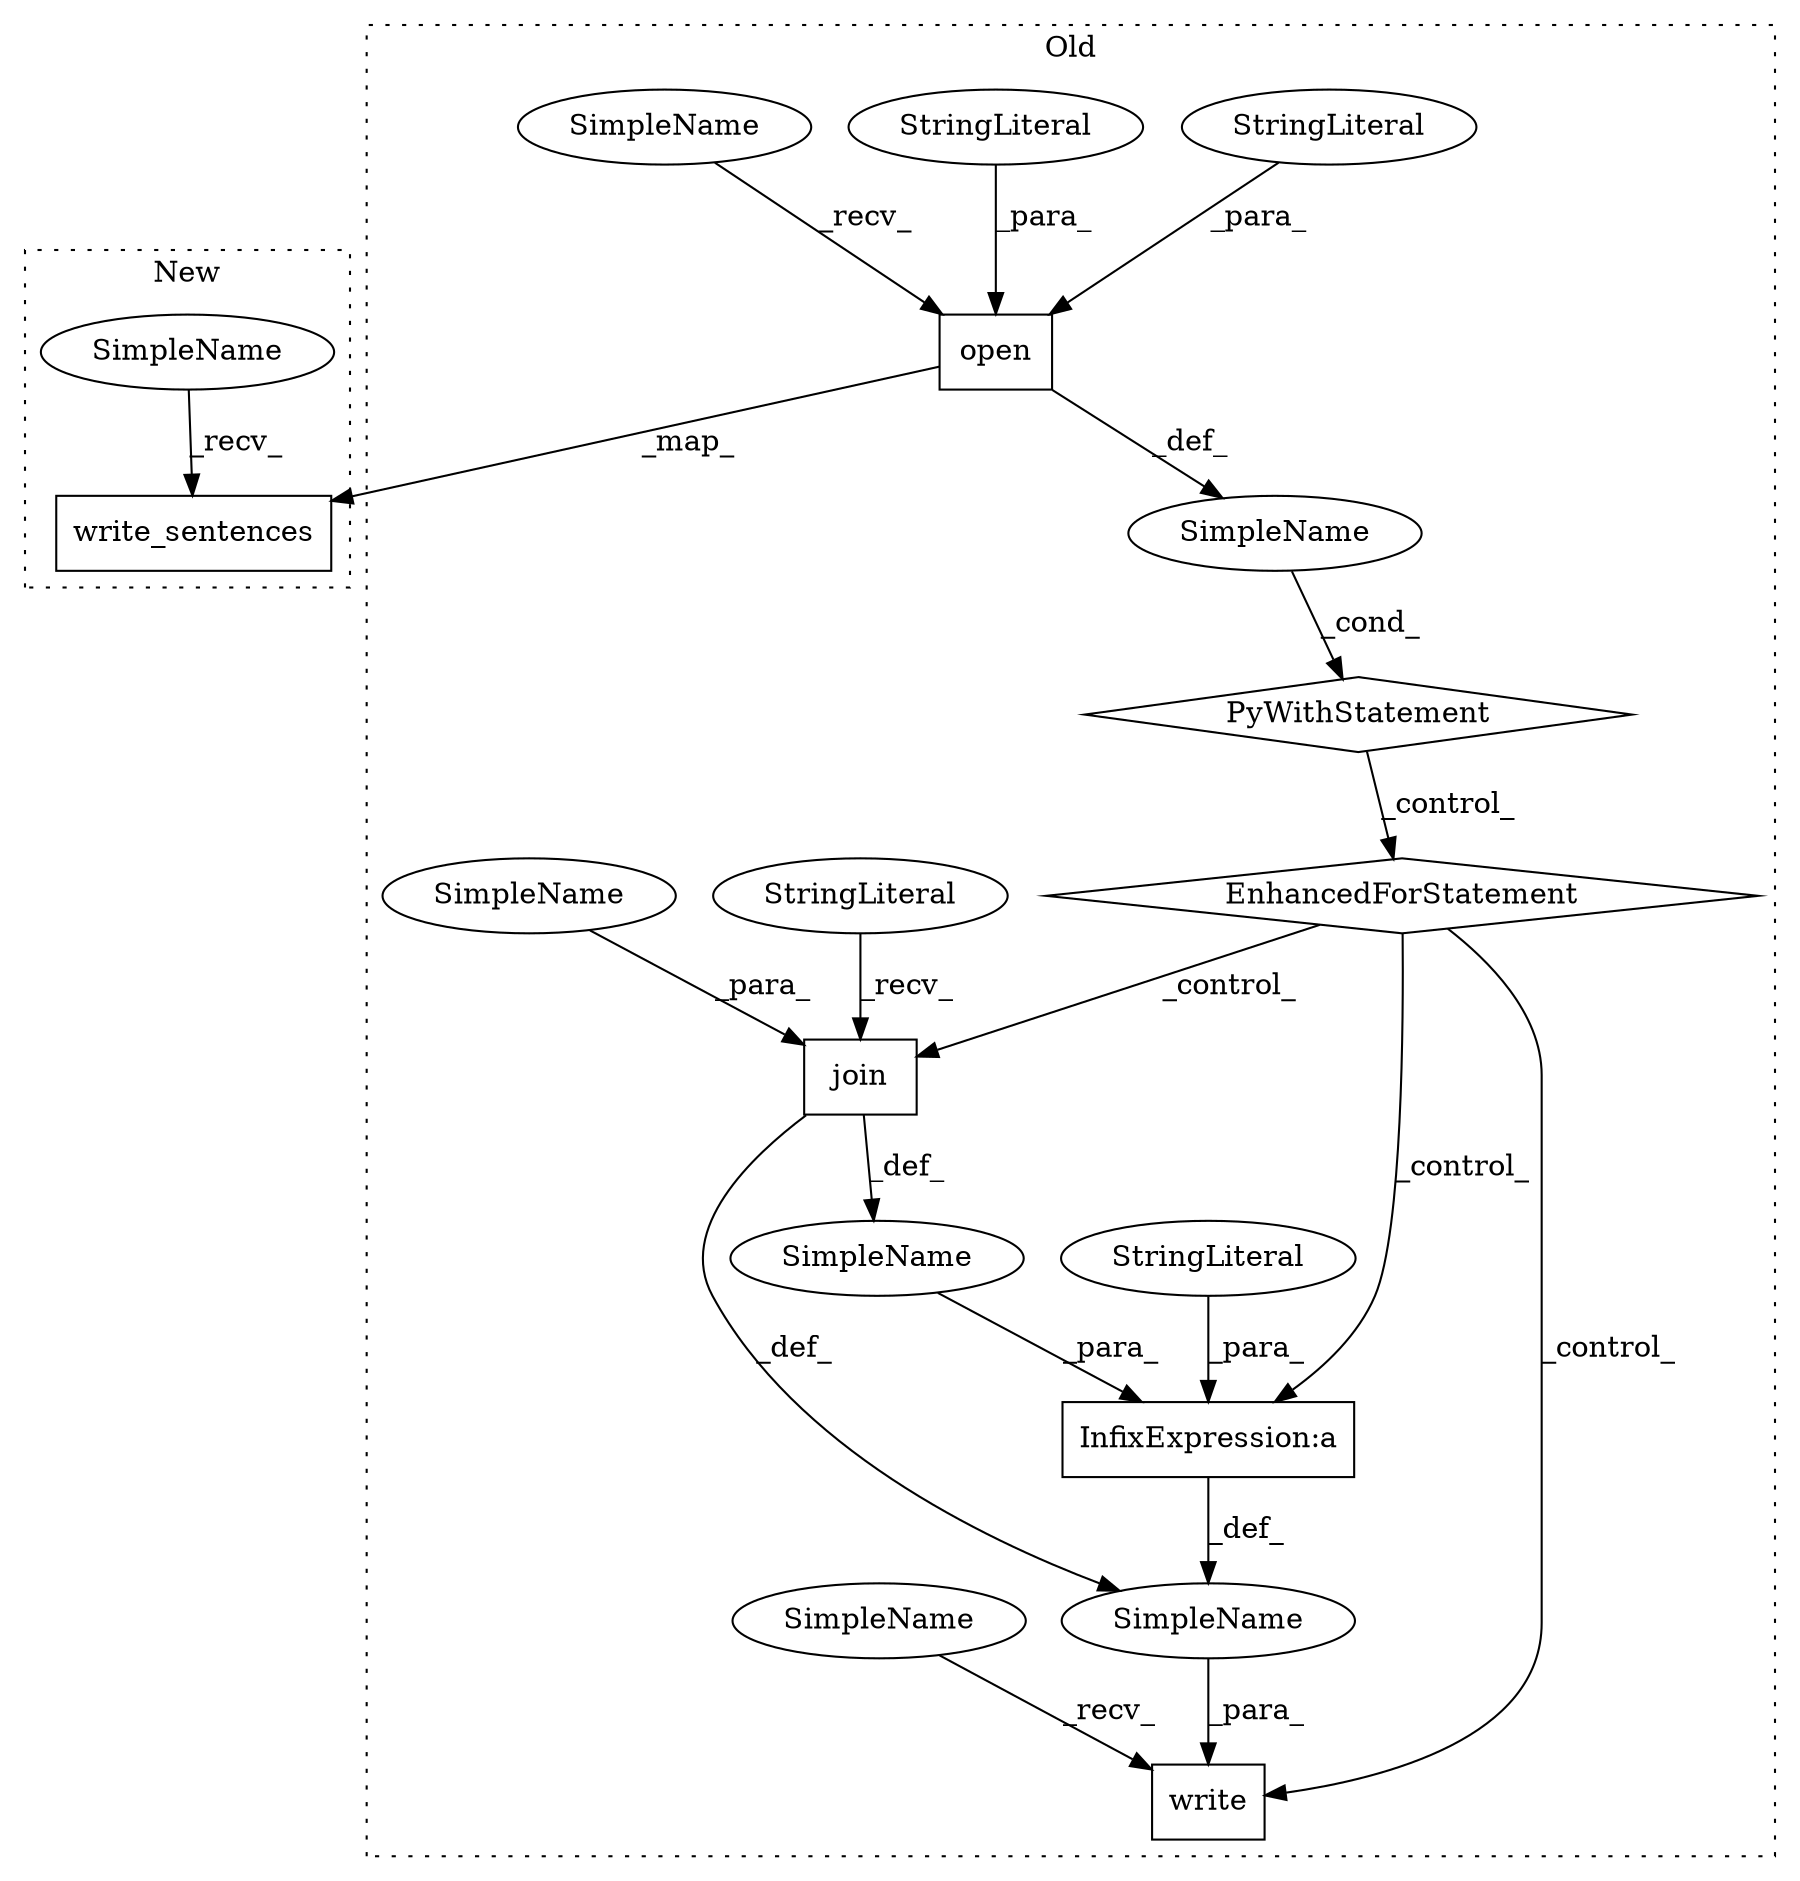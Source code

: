 digraph G {
subgraph cluster0 {
1 [label="open" a="32" s="3187,3244" l="5,1" shape="box"];
3 [label="SimpleName" a="42" s="" l="" shape="ellipse"];
4 [label="EnhancedForStatement" a="70" s="3275,3359" l="57,2" shape="diamond"];
5 [label="InfixExpression:a" a="27" s="3393" l="3" shape="box"];
6 [label="write" a="32" s="3374,3400" l="6,1" shape="box"];
7 [label="PyWithStatement" a="104" s="3174,3245" l="10,2" shape="diamond"];
8 [label="SimpleName" a="42" s="" l="" shape="ellipse"];
9 [label="SimpleName" a="42" s="" l="" shape="ellipse"];
10 [label="join" a="32" s="3384,3392" l="5,1" shape="box"];
11 [label="StringLiteral" a="45" s="3237" l="7" shape="ellipse"];
12 [label="StringLiteral" a="45" s="3396" l="4" shape="ellipse"];
13 [label="StringLiteral" a="45" s="3233" l="3" shape="ellipse"];
14 [label="StringLiteral" a="45" s="3380" l="3" shape="ellipse"];
15 [label="SimpleName" a="42" s="3389" l="3" shape="ellipse"];
17 [label="SimpleName" a="42" s="3184" l="2" shape="ellipse"];
18 [label="SimpleName" a="42" s="3371" l="2" shape="ellipse"];
label = "Old";
style="dotted";
}
subgraph cluster1 {
2 [label="write_sentences" a="32" s="3177,3251" l="16,1" shape="box"];
16 [label="SimpleName" a="42" s="3163" l="13" shape="ellipse"];
label = "New";
style="dotted";
}
1 -> 3 [label="_def_"];
1 -> 2 [label="_map_"];
3 -> 7 [label="_cond_"];
4 -> 10 [label="_control_"];
4 -> 6 [label="_control_"];
4 -> 5 [label="_control_"];
5 -> 8 [label="_def_"];
7 -> 4 [label="_control_"];
8 -> 6 [label="_para_"];
9 -> 5 [label="_para_"];
10 -> 9 [label="_def_"];
10 -> 8 [label="_def_"];
11 -> 1 [label="_para_"];
12 -> 5 [label="_para_"];
13 -> 1 [label="_para_"];
14 -> 10 [label="_recv_"];
15 -> 10 [label="_para_"];
16 -> 2 [label="_recv_"];
17 -> 1 [label="_recv_"];
18 -> 6 [label="_recv_"];
}